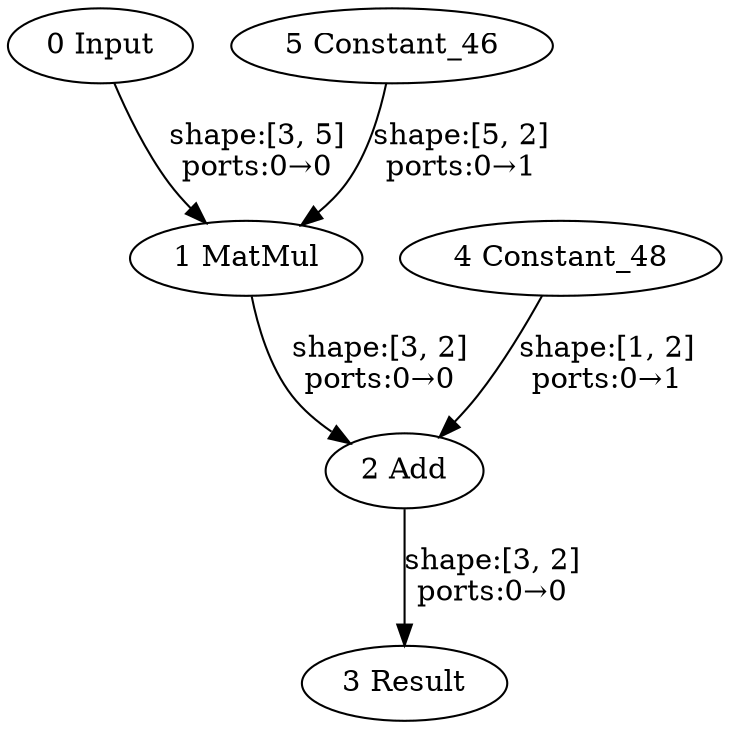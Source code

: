 strict digraph  {
"0 Input" [id=0, type=Parameter];
"1 MatMul" [id=1, type=MatMul];
"2 Add" [id=2, type=Add];
"3 Result" [id=3, type=Result];
"4 Constant_48" [id=4, type=Constant];
"5 Constant_46" [id=5, type=Constant];
"0 Input" -> "1 MatMul"  [label="shape:[3, 5]\nports:0→0", style=solid];
"1 MatMul" -> "2 Add"  [label="shape:[3, 2]\nports:0→0", style=solid];
"2 Add" -> "3 Result"  [label="shape:[3, 2]\nports:0→0", style=solid];
"4 Constant_48" -> "2 Add"  [label="shape:[1, 2]\nports:0→1", style=solid];
"5 Constant_46" -> "1 MatMul"  [label="shape:[5, 2]\nports:0→1", style=solid];
}
